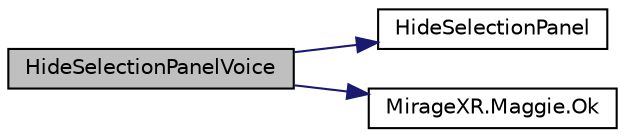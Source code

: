 digraph "HideSelectionPanelVoice"
{
 // INTERACTIVE_SVG=YES
 // LATEX_PDF_SIZE
  edge [fontname="Helvetica",fontsize="10",labelfontname="Helvetica",labelfontsize="10"];
  node [fontname="Helvetica",fontsize="10",shape=record];
  rankdir="LR";
  Node1 [label="HideSelectionPanelVoice",height=0.2,width=0.4,color="black", fillcolor="grey75", style="filled", fontcolor="black",tooltip="Voice activated hide selection panel."];
  Node1 -> Node2 [color="midnightblue",fontsize="10",style="solid",fontname="Helvetica"];
  Node2 [label="HideSelectionPanel",height=0.2,width=0.4,color="black", fillcolor="white", style="filled",URL="$class_mirage_x_r_1_1_ui_manager.html#ac8a398d343630ac65ee14eb3a1d858af",tooltip="Hide selection panel."];
  Node1 -> Node3 [color="midnightblue",fontsize="10",style="solid",fontname="Helvetica"];
  Node3 [label="MirageXR.Maggie.Ok",height=0.2,width=0.4,color="black", fillcolor="white", style="filled",URL="$class_mirage_x_r_1_1_maggie.html#a6d33537130ee582b5f9d1069077b265b",tooltip="Speak out ok message."];
}
